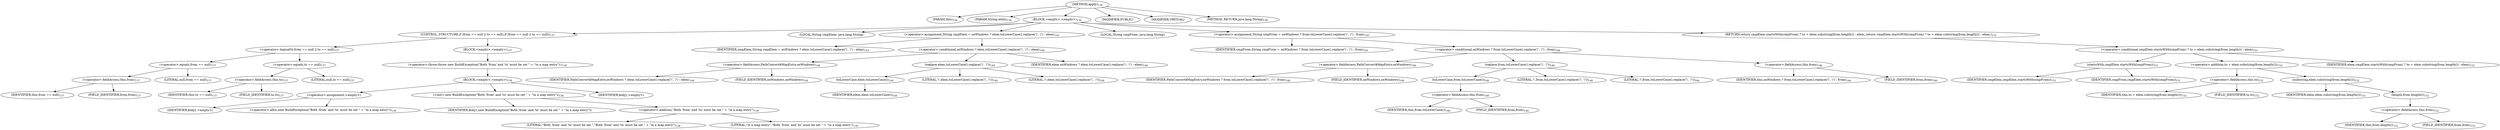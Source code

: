 digraph "apply" {  
"199" [label = <(METHOD,apply)<SUB>136</SUB>> ]
"200" [label = <(PARAM,this)<SUB>136</SUB>> ]
"201" [label = <(PARAM,String elem)<SUB>136</SUB>> ]
"202" [label = <(BLOCK,&lt;empty&gt;,&lt;empty&gt;)<SUB>136</SUB>> ]
"203" [label = <(CONTROL_STRUCTURE,if (from == null || to == null),if (from == null || to == null))<SUB>137</SUB>> ]
"204" [label = <(&lt;operator&gt;.logicalOr,from == null || to == null)<SUB>137</SUB>> ]
"205" [label = <(&lt;operator&gt;.equals,from == null)<SUB>137</SUB>> ]
"206" [label = <(&lt;operator&gt;.fieldAccess,this.from)<SUB>137</SUB>> ]
"207" [label = <(IDENTIFIER,this,from == null)<SUB>137</SUB>> ]
"208" [label = <(FIELD_IDENTIFIER,from,from)<SUB>137</SUB>> ]
"209" [label = <(LITERAL,null,from == null)<SUB>137</SUB>> ]
"210" [label = <(&lt;operator&gt;.equals,to == null)<SUB>137</SUB>> ]
"211" [label = <(&lt;operator&gt;.fieldAccess,this.to)<SUB>137</SUB>> ]
"212" [label = <(IDENTIFIER,this,to == null)<SUB>137</SUB>> ]
"213" [label = <(FIELD_IDENTIFIER,to,to)<SUB>137</SUB>> ]
"214" [label = <(LITERAL,null,to == null)<SUB>137</SUB>> ]
"215" [label = <(BLOCK,&lt;empty&gt;,&lt;empty&gt;)<SUB>137</SUB>> ]
"216" [label = <(&lt;operator&gt;.throw,throw new BuildException(&quot;Both 'from' and 'to' must be set &quot; + &quot;in a map entry&quot;);)<SUB>138</SUB>> ]
"217" [label = <(BLOCK,&lt;empty&gt;,&lt;empty&gt;)<SUB>138</SUB>> ]
"218" [label = <(&lt;operator&gt;.assignment,&lt;empty&gt;)> ]
"219" [label = <(IDENTIFIER,$obj1,&lt;empty&gt;)> ]
"220" [label = <(&lt;operator&gt;.alloc,new BuildException(&quot;Both 'from' and 'to' must be set &quot; + &quot;in a map entry&quot;))<SUB>138</SUB>> ]
"221" [label = <(&lt;init&gt;,new BuildException(&quot;Both 'from' and 'to' must be set &quot; + &quot;in a map entry&quot;))<SUB>138</SUB>> ]
"222" [label = <(IDENTIFIER,$obj1,new BuildException(&quot;Both 'from' and 'to' must be set &quot; + &quot;in a map entry&quot;))> ]
"223" [label = <(&lt;operator&gt;.addition,&quot;Both 'from' and 'to' must be set &quot; + &quot;in a map entry&quot;)<SUB>138</SUB>> ]
"224" [label = <(LITERAL,&quot;Both 'from' and 'to' must be set &quot;,&quot;Both 'from' and 'to' must be set &quot; + &quot;in a map entry&quot;)<SUB>138</SUB>> ]
"225" [label = <(LITERAL,&quot;in a map entry&quot;,&quot;Both 'from' and 'to' must be set &quot; + &quot;in a map entry&quot;)<SUB>139</SUB>> ]
"226" [label = <(IDENTIFIER,$obj1,&lt;empty&gt;)> ]
"227" [label = <(LOCAL,String cmpElem: java.lang.String)> ]
"228" [label = <(&lt;operator&gt;.assignment,String cmpElem = onWindows ? elem.toLowerCase().replace('\\', '/') : elem)<SUB>143</SUB>> ]
"229" [label = <(IDENTIFIER,cmpElem,String cmpElem = onWindows ? elem.toLowerCase().replace('\\', '/') : elem)<SUB>143</SUB>> ]
"230" [label = <(&lt;operator&gt;.conditional,onWindows ? elem.toLowerCase().replace('\\', '/') : elem)<SUB>144</SUB>> ]
"231" [label = <(&lt;operator&gt;.fieldAccess,PathConvert$MapEntry.onWindows)<SUB>144</SUB>> ]
"232" [label = <(IDENTIFIER,PathConvert$MapEntry,onWindows ? elem.toLowerCase().replace('\\', '/') : elem)<SUB>144</SUB>> ]
"233" [label = <(FIELD_IDENTIFIER,onWindows,onWindows)<SUB>144</SUB>> ]
"234" [label = <(replace,elem.toLowerCase().replace('\\', '/'))<SUB>144</SUB>> ]
"235" [label = <(toLowerCase,elem.toLowerCase())<SUB>144</SUB>> ]
"236" [label = <(IDENTIFIER,elem,elem.toLowerCase())<SUB>144</SUB>> ]
"237" [label = <(LITERAL,'\\',elem.toLowerCase().replace('\\', '/'))<SUB>144</SUB>> ]
"238" [label = <(LITERAL,'/',elem.toLowerCase().replace('\\', '/'))<SUB>144</SUB>> ]
"239" [label = <(IDENTIFIER,elem,onWindows ? elem.toLowerCase().replace('\\', '/') : elem)<SUB>144</SUB>> ]
"240" [label = <(LOCAL,String cmpFrom: java.lang.String)> ]
"241" [label = <(&lt;operator&gt;.assignment,String cmpFrom = onWindows ? from.toLowerCase().replace('\\', '/') : from)<SUB>145</SUB>> ]
"242" [label = <(IDENTIFIER,cmpFrom,String cmpFrom = onWindows ? from.toLowerCase().replace('\\', '/') : from)<SUB>145</SUB>> ]
"243" [label = <(&lt;operator&gt;.conditional,onWindows ? from.toLowerCase().replace('\\', '/') : from)<SUB>146</SUB>> ]
"244" [label = <(&lt;operator&gt;.fieldAccess,PathConvert$MapEntry.onWindows)<SUB>146</SUB>> ]
"245" [label = <(IDENTIFIER,PathConvert$MapEntry,onWindows ? from.toLowerCase().replace('\\', '/') : from)<SUB>146</SUB>> ]
"246" [label = <(FIELD_IDENTIFIER,onWindows,onWindows)<SUB>146</SUB>> ]
"247" [label = <(replace,from.toLowerCase().replace('\\', '/'))<SUB>146</SUB>> ]
"248" [label = <(toLowerCase,from.toLowerCase())<SUB>146</SUB>> ]
"249" [label = <(&lt;operator&gt;.fieldAccess,this.from)<SUB>146</SUB>> ]
"250" [label = <(IDENTIFIER,this,from.toLowerCase())<SUB>146</SUB>> ]
"251" [label = <(FIELD_IDENTIFIER,from,from)<SUB>146</SUB>> ]
"252" [label = <(LITERAL,'\\',from.toLowerCase().replace('\\', '/'))<SUB>146</SUB>> ]
"253" [label = <(LITERAL,'/',from.toLowerCase().replace('\\', '/'))<SUB>146</SUB>> ]
"254" [label = <(&lt;operator&gt;.fieldAccess,this.from)<SUB>146</SUB>> ]
"255" [label = <(IDENTIFIER,this,onWindows ? from.toLowerCase().replace('\\', '/') : from)<SUB>146</SUB>> ]
"256" [label = <(FIELD_IDENTIFIER,from,from)<SUB>146</SUB>> ]
"257" [label = <(RETURN,return cmpElem.startsWith(cmpFrom) ? to + elem.substring(from.length()) : elem;,return cmpElem.startsWith(cmpFrom) ? to + elem.substring(from.length()) : elem;)<SUB>151</SUB>> ]
"258" [label = <(&lt;operator&gt;.conditional,cmpElem.startsWith(cmpFrom) ? to + elem.substring(from.length()) : elem)<SUB>151</SUB>> ]
"259" [label = <(startsWith,cmpElem.startsWith(cmpFrom))<SUB>151</SUB>> ]
"260" [label = <(IDENTIFIER,cmpElem,cmpElem.startsWith(cmpFrom))<SUB>151</SUB>> ]
"261" [label = <(IDENTIFIER,cmpFrom,cmpElem.startsWith(cmpFrom))<SUB>151</SUB>> ]
"262" [label = <(&lt;operator&gt;.addition,to + elem.substring(from.length()))<SUB>152</SUB>> ]
"263" [label = <(&lt;operator&gt;.fieldAccess,this.to)<SUB>152</SUB>> ]
"264" [label = <(IDENTIFIER,this,to + elem.substring(from.length()))<SUB>152</SUB>> ]
"265" [label = <(FIELD_IDENTIFIER,to,to)<SUB>152</SUB>> ]
"266" [label = <(substring,elem.substring(from.length()))<SUB>152</SUB>> ]
"267" [label = <(IDENTIFIER,elem,elem.substring(from.length()))<SUB>152</SUB>> ]
"268" [label = <(length,from.length())<SUB>152</SUB>> ]
"269" [label = <(&lt;operator&gt;.fieldAccess,this.from)<SUB>152</SUB>> ]
"270" [label = <(IDENTIFIER,this,from.length())<SUB>152</SUB>> ]
"271" [label = <(FIELD_IDENTIFIER,from,from)<SUB>152</SUB>> ]
"272" [label = <(IDENTIFIER,elem,cmpElem.startsWith(cmpFrom) ? to + elem.substring(from.length()) : elem)<SUB>152</SUB>> ]
"273" [label = <(MODIFIER,PUBLIC)> ]
"274" [label = <(MODIFIER,VIRTUAL)> ]
"275" [label = <(METHOD_RETURN,java.lang.String)<SUB>136</SUB>> ]
  "199" -> "200" 
  "199" -> "201" 
  "199" -> "202" 
  "199" -> "273" 
  "199" -> "274" 
  "199" -> "275" 
  "202" -> "203" 
  "202" -> "227" 
  "202" -> "228" 
  "202" -> "240" 
  "202" -> "241" 
  "202" -> "257" 
  "203" -> "204" 
  "203" -> "215" 
  "204" -> "205" 
  "204" -> "210" 
  "205" -> "206" 
  "205" -> "209" 
  "206" -> "207" 
  "206" -> "208" 
  "210" -> "211" 
  "210" -> "214" 
  "211" -> "212" 
  "211" -> "213" 
  "215" -> "216" 
  "216" -> "217" 
  "217" -> "218" 
  "217" -> "221" 
  "217" -> "226" 
  "218" -> "219" 
  "218" -> "220" 
  "221" -> "222" 
  "221" -> "223" 
  "223" -> "224" 
  "223" -> "225" 
  "228" -> "229" 
  "228" -> "230" 
  "230" -> "231" 
  "230" -> "234" 
  "230" -> "239" 
  "231" -> "232" 
  "231" -> "233" 
  "234" -> "235" 
  "234" -> "237" 
  "234" -> "238" 
  "235" -> "236" 
  "241" -> "242" 
  "241" -> "243" 
  "243" -> "244" 
  "243" -> "247" 
  "243" -> "254" 
  "244" -> "245" 
  "244" -> "246" 
  "247" -> "248" 
  "247" -> "252" 
  "247" -> "253" 
  "248" -> "249" 
  "249" -> "250" 
  "249" -> "251" 
  "254" -> "255" 
  "254" -> "256" 
  "257" -> "258" 
  "258" -> "259" 
  "258" -> "262" 
  "258" -> "272" 
  "259" -> "260" 
  "259" -> "261" 
  "262" -> "263" 
  "262" -> "266" 
  "263" -> "264" 
  "263" -> "265" 
  "266" -> "267" 
  "266" -> "268" 
  "268" -> "269" 
  "269" -> "270" 
  "269" -> "271" 
}
